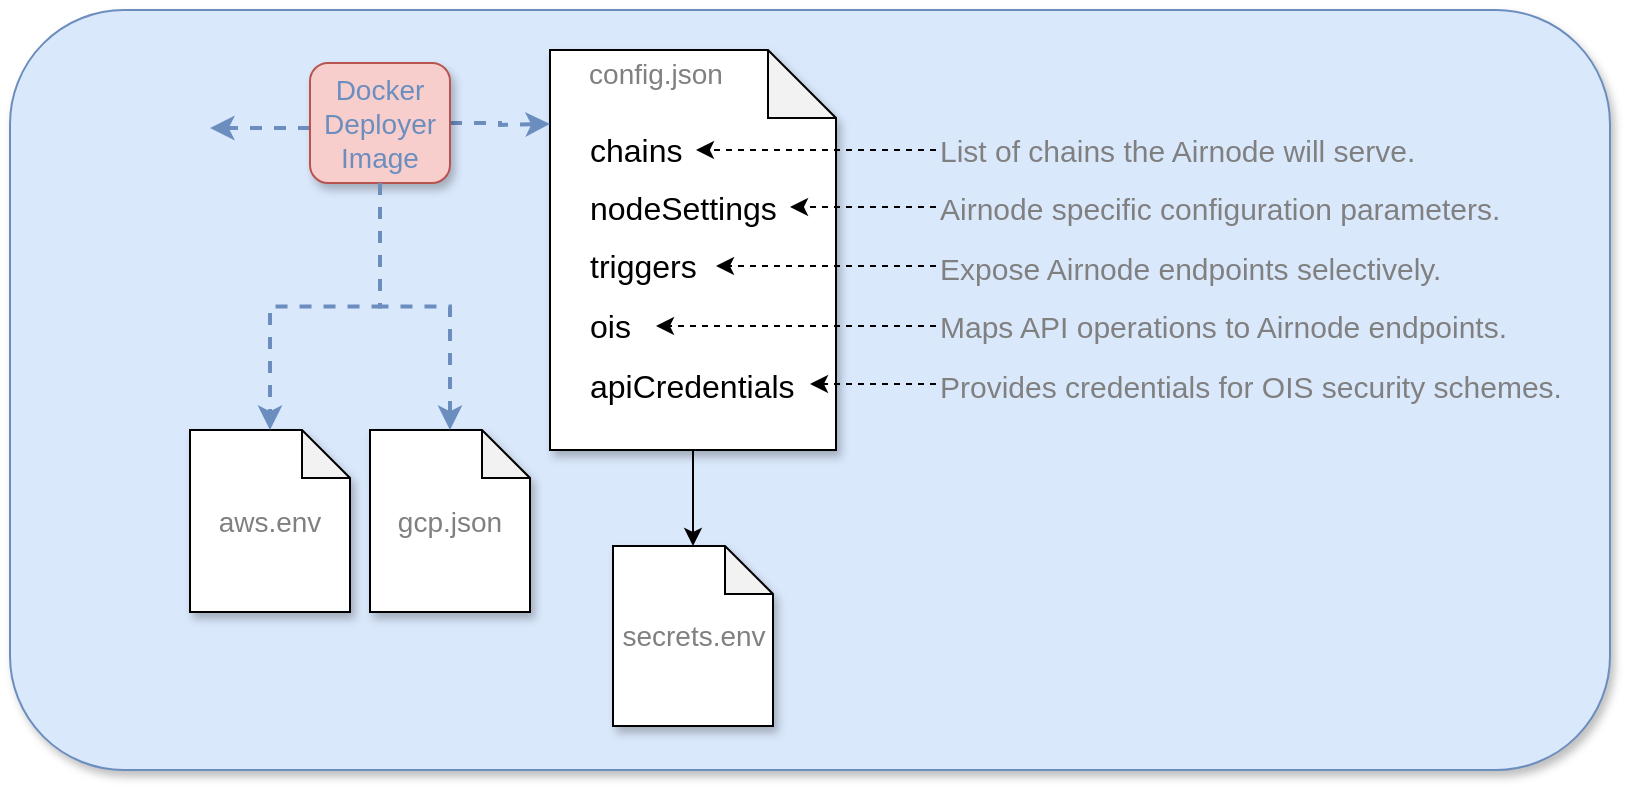 <mxfile version="20.3.0" type="device"><diagram id="mT2qd8aw5n1E3S2MTiCz" name="Page-1"><mxGraphModel dx="1187" dy="852" grid="1" gridSize="10" guides="1" tooltips="1" connect="1" arrows="1" fold="1" page="1" pageScale="1" pageWidth="850" pageHeight="1100" background="none" math="0" shadow="0"><root><mxCell id="0"/><mxCell id="1" parent="0"/><mxCell id="PjUy6A7dwaP6WEjKrgDJ-1" value="" style="rounded=1;whiteSpace=wrap;html=1;fillColor=#dae8fc;strokeColor=#6c8ebf;shadow=1;" vertex="1" parent="1"><mxGeometry x="10" width="800" height="380" as="geometry"/></mxCell><mxCell id="nz9i8vKxkm-LMwYKm1jx-1" value="" style="shape=note;whiteSpace=wrap;html=1;backgroundOutline=1;darkOpacity=0.05;fontSize=14;size=34;shadow=1;" parent="1" vertex="1"><mxGeometry x="280" y="20" width="143" height="200" as="geometry"/></mxCell><mxCell id="nz9i8vKxkm-LMwYKm1jx-6" value="&lt;font style=&quot;font-size: 15px;&quot;&gt;Maps API operations to Airnode endpoints.&lt;/font&gt;" style="text;html=1;strokeColor=none;fillColor=none;align=left;verticalAlign=middle;whiteSpace=wrap;rounded=0;sketch=0;fontSize=15;fontColor=#808080;fontStyle=0" parent="1" vertex="1"><mxGeometry x="473" y="148" width="327" height="20" as="geometry"/></mxCell><mxCell id="nz9i8vKxkm-LMwYKm1jx-8" value="Expose Airnode endpoints selectively." style="text;html=1;strokeColor=none;fillColor=none;align=left;verticalAlign=middle;whiteSpace=wrap;rounded=0;sketch=0;fontSize=15;fontColor=#808080;fontStyle=0" parent="1" vertex="1"><mxGeometry x="473" y="119" width="327" height="20" as="geometry"/></mxCell><mxCell id="nz9i8vKxkm-LMwYKm1jx-9" value="Airnode specific configuration parameters." style="text;html=1;strokeColor=none;fillColor=none;align=left;verticalAlign=middle;whiteSpace=wrap;rounded=0;sketch=0;fontSize=15;fontColor=#808080;fontStyle=0" parent="1" vertex="1"><mxGeometry x="473" y="88.5" width="327" height="20" as="geometry"/></mxCell><mxCell id="nz9i8vKxkm-LMwYKm1jx-23" value="config.json" style="text;html=1;strokeColor=none;fillColor=none;align=center;verticalAlign=middle;whiteSpace=wrap;rounded=0;shadow=1;sketch=0;fontColor=#808080;fontSize=14;" parent="1" vertex="1"><mxGeometry x="308" y="22" width="50" height="20" as="geometry"/></mxCell><mxCell id="OLD41ySUi8Ef40snu-Cn-1" style="edgeStyle=orthogonalEdgeStyle;rounded=0;orthogonalLoop=1;jettySize=auto;html=1;entryX=0.5;entryY=1;entryDx=0;entryDy=0;entryPerimeter=0;endArrow=none;endFill=0;startArrow=classic;startFill=1;" parent="1" source="nz9i8vKxkm-LMwYKm1jx-24" target="nz9i8vKxkm-LMwYKm1jx-1" edge="1"><mxGeometry relative="1" as="geometry"><mxPoint x="360" y="280" as="targetPoint"/><Array as="points"><mxPoint x="352" y="245"/></Array></mxGeometry></mxCell><mxCell id="nz9i8vKxkm-LMwYKm1jx-24" value="&lt;span style=&quot;color: rgb(128 , 128 , 128)&quot;&gt;secrets.env&lt;/span&gt;" style="shape=note;whiteSpace=wrap;html=1;backgroundOutline=1;darkOpacity=0.05;fontSize=14;size=24;shadow=1;" parent="1" vertex="1"><mxGeometry x="311.5" y="268" width="80" height="90" as="geometry"/></mxCell><mxCell id="pkysSd6FZ5iRAVhKFhNl-2" value="" style="endArrow=classic;html=1;entryX=1;entryY=0.5;entryDx=0;entryDy=0;dashed=1;exitX=0;exitY=0.5;exitDx=0;exitDy=0;" parent="1" source="nz9i8vKxkm-LMwYKm1jx-6" target="pkysSd6FZ5iRAVhKFhNl-8" edge="1"><mxGeometry width="50" height="50" relative="1" as="geometry"><mxPoint x="460" y="158" as="sourcePoint"/><mxPoint x="347" y="118" as="targetPoint"/></mxGeometry></mxCell><mxCell id="pkysSd6FZ5iRAVhKFhNl-3" value="&lt;font style=&quot;font-size: 16px&quot;&gt;chains&lt;/font&gt;" style="text;html=1;strokeColor=none;fillColor=none;align=left;verticalAlign=middle;whiteSpace=wrap;rounded=0;" parent="1" vertex="1"><mxGeometry x="298" y="60" width="55" height="20" as="geometry"/></mxCell><mxCell id="pkysSd6FZ5iRAVhKFhNl-4" value="&lt;font style=&quot;font-size: 16px&quot;&gt;apiCredentials&lt;/font&gt;" style="text;html=1;strokeColor=none;fillColor=none;align=left;verticalAlign=middle;whiteSpace=wrap;rounded=0;" parent="1" vertex="1"><mxGeometry x="298" y="178" width="102" height="20" as="geometry"/></mxCell><mxCell id="pkysSd6FZ5iRAVhKFhNl-6" value="&lt;font style=&quot;font-size: 16px&quot;&gt;nodeSettings&lt;br&gt;&lt;/font&gt;" style="text;html=1;strokeColor=none;fillColor=none;align=left;verticalAlign=middle;whiteSpace=wrap;rounded=0;" parent="1" vertex="1"><mxGeometry x="298" y="88.5" width="105" height="20" as="geometry"/></mxCell><mxCell id="pkysSd6FZ5iRAVhKFhNl-7" value="&lt;font style=&quot;font-size: 16px&quot;&gt;triggers&lt;br&gt;&lt;/font&gt;" style="text;html=1;strokeColor=none;fillColor=none;align=left;verticalAlign=middle;whiteSpace=wrap;rounded=0;" parent="1" vertex="1"><mxGeometry x="298" y="118" width="65" height="20" as="geometry"/></mxCell><mxCell id="pkysSd6FZ5iRAVhKFhNl-8" value="&lt;font style=&quot;font-size: 16px&quot;&gt;ois&lt;/font&gt;" style="text;html=1;strokeColor=none;fillColor=none;align=left;verticalAlign=middle;whiteSpace=wrap;rounded=0;" parent="1" vertex="1"><mxGeometry x="298" y="148" width="35" height="20" as="geometry"/></mxCell><mxCell id="pkysSd6FZ5iRAVhKFhNl-19" value="" style="endArrow=classic;html=1;dashed=1;entryX=1;entryY=0.5;entryDx=0;entryDy=0;exitX=0;exitY=0.5;exitDx=0;exitDy=0;" parent="1" target="pkysSd6FZ5iRAVhKFhNl-7" edge="1"><mxGeometry width="50" height="50" relative="1" as="geometry"><mxPoint x="473" y="128" as="sourcePoint"/><mxPoint x="380" y="325" as="targetPoint"/></mxGeometry></mxCell><mxCell id="pkysSd6FZ5iRAVhKFhNl-20" value="" style="endArrow=classic;html=1;dashed=1;" parent="1" source="nz9i8vKxkm-LMwYKm1jx-9" edge="1"><mxGeometry width="50" height="50" relative="1" as="geometry"><mxPoint x="473" y="98.5" as="sourcePoint"/><mxPoint x="400" y="98.5" as="targetPoint"/></mxGeometry></mxCell><mxCell id="pkysSd6FZ5iRAVhKFhNl-22" value="Provides credentials for OIS security schemes." style="text;html=1;strokeColor=none;fillColor=none;align=left;verticalAlign=middle;whiteSpace=wrap;rounded=0;sketch=0;fontSize=15;fontColor=#808080;fontStyle=0" parent="1" vertex="1"><mxGeometry x="473" y="178" width="347" height="20" as="geometry"/></mxCell><mxCell id="pkysSd6FZ5iRAVhKFhNl-23" value="" style="endArrow=classic;html=1;dashed=1;exitX=0;exitY=0.5;exitDx=0;exitDy=0;" parent="1" edge="1"><mxGeometry width="50" height="50" relative="1" as="geometry"><mxPoint x="473" y="187" as="sourcePoint"/><mxPoint x="410" y="187" as="targetPoint"/></mxGeometry></mxCell><mxCell id="pkysSd6FZ5iRAVhKFhNl-24" value="List of chains the Airnode will serve." style="text;html=1;strokeColor=none;fillColor=none;align=left;verticalAlign=middle;whiteSpace=wrap;rounded=0;sketch=0;fontSize=15;fontColor=#808080;fontStyle=0" parent="1" vertex="1"><mxGeometry x="473" y="60" width="270" height="20" as="geometry"/></mxCell><mxCell id="pkysSd6FZ5iRAVhKFhNl-25" value="" style="endArrow=classic;html=1;dashed=1;exitX=0;exitY=0.5;exitDx=0;exitDy=0;" parent="1" source="pkysSd6FZ5iRAVhKFhNl-24" target="pkysSd6FZ5iRAVhKFhNl-3" edge="1"><mxGeometry width="50" height="50" relative="1" as="geometry"><mxPoint x="473" y="70" as="sourcePoint"/><mxPoint x="380" y="384" as="targetPoint"/></mxGeometry></mxCell><mxCell id="ak6Ke_Uqv2oLZ9xQUbI7-1" value="" style="shape=image;verticalLabelPosition=bottom;labelBackgroundColor=#ffffff;verticalAlign=top;aspect=fixed;imageAspect=0;image=https://miro.medium.com/max/400/1*vfjYLDoXNs9OAdS_bk23RQ.png;" parent="1" vertex="1"><mxGeometry x="30" y="21" width="100" height="75" as="geometry"/></mxCell><mxCell id="cySbGCoa801OPb4DU8vJ-1" value="&lt;font style=&quot;font-size: 14px&quot; color=&quot;#808080&quot;&gt;aws.env&lt;/font&gt;" style="shape=note;whiteSpace=wrap;html=1;backgroundOutline=1;darkOpacity=0.05;size=24;shadow=1;" parent="1" vertex="1"><mxGeometry x="100" y="210" width="80" height="91" as="geometry"/></mxCell><mxCell id="ak6Ke_Uqv2oLZ9xQUbI7-8" value="" style="endArrow=classic;html=1;dashed=1;strokeWidth=2;strokeColor=#6C8EBF;fontColor=#6C8EBF;" parent="1" edge="1"><mxGeometry width="50" height="50" relative="1" as="geometry"><mxPoint x="160" y="59" as="sourcePoint"/><mxPoint x="110" y="59" as="targetPoint"/></mxGeometry></mxCell><mxCell id="cySbGCoa801OPb4DU8vJ-5" style="edgeStyle=orthogonalEdgeStyle;rounded=0;orthogonalLoop=1;jettySize=auto;html=1;entryX=0.5;entryY=0;entryDx=0;entryDy=0;entryPerimeter=0;dashed=1;strokeColor=#6C8EBF;strokeWidth=2;fontColor=#6C8EBF;" parent="1" source="cySbGCoa801OPb4DU8vJ-4" target="cySbGCoa801OPb4DU8vJ-1" edge="1"><mxGeometry relative="1" as="geometry"/></mxCell><mxCell id="cySbGCoa801OPb4DU8vJ-8" style="edgeStyle=orthogonalEdgeStyle;rounded=0;orthogonalLoop=1;jettySize=auto;html=1;dashed=1;strokeColor=#6C8EBF;strokeWidth=2;fontColor=#6C8EBF;" parent="1" source="cySbGCoa801OPb4DU8vJ-4" edge="1"><mxGeometry relative="1" as="geometry"><mxPoint x="280" y="57" as="targetPoint"/></mxGeometry></mxCell><mxCell id="cySbGCoa801OPb4DU8vJ-4" value="&lt;font style=&quot;font-size: 14px&quot; color=&quot;#6c8ebf&quot;&gt;Docker&lt;br&gt;Deployer&lt;br&gt;Image&lt;br&gt;&lt;/font&gt;" style="rounded=1;whiteSpace=wrap;html=1;shadow=1;fillColor=#f8cecc;strokeColor=#b85450;" parent="1" vertex="1"><mxGeometry x="160" y="26.5" width="70" height="60" as="geometry"/></mxCell><mxCell id="s8s9xZO5AzYTKp14f5e5-1" value="&lt;font style=&quot;font-size: 14px&quot; color=&quot;#808080&quot;&gt;gcp.json&lt;/font&gt;" style="shape=note;whiteSpace=wrap;html=1;backgroundOutline=1;darkOpacity=0.05;size=24;shadow=1;" parent="1" vertex="1"><mxGeometry x="190" y="210" width="80" height="91" as="geometry"/></mxCell><mxCell id="s8s9xZO5AzYTKp14f5e5-2" style="edgeStyle=orthogonalEdgeStyle;rounded=0;orthogonalLoop=1;jettySize=auto;html=1;dashed=1;strokeColor=#6C8EBF;strokeWidth=2;fontColor=#6C8EBF;exitX=0.5;exitY=1;exitDx=0;exitDy=0;" parent="1" source="cySbGCoa801OPb4DU8vJ-4" target="s8s9xZO5AzYTKp14f5e5-1" edge="1"><mxGeometry relative="1" as="geometry"><mxPoint x="308" y="420" as="sourcePoint"/><mxPoint x="233" y="543.5" as="targetPoint"/></mxGeometry></mxCell></root></mxGraphModel></diagram></mxfile>